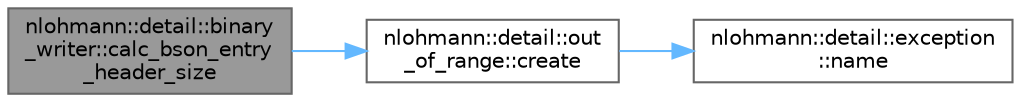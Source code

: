 digraph "nlohmann::detail::binary_writer::calc_bson_entry_header_size"
{
 // LATEX_PDF_SIZE
  bgcolor="transparent";
  edge [fontname=Helvetica,fontsize=10,labelfontname=Helvetica,labelfontsize=10];
  node [fontname=Helvetica,fontsize=10,shape=box,height=0.2,width=0.4];
  rankdir="LR";
  Node1 [label="nlohmann::detail::binary\l_writer::calc_bson_entry\l_header_size",height=0.2,width=0.4,color="gray40", fillcolor="grey60", style="filled", fontcolor="black",tooltip=" "];
  Node1 -> Node2 [color="steelblue1",style="solid"];
  Node2 [label="nlohmann::detail::out\l_of_range::create",height=0.2,width=0.4,color="grey40", fillcolor="white", style="filled",URL="$a01575.html#a3f6d82a6f967c4728a1ec735a7867073",tooltip=" "];
  Node2 -> Node3 [color="steelblue1",style="solid"];
  Node3 [label="nlohmann::detail::exception\l::name",height=0.2,width=0.4,color="grey40", fillcolor="white", style="filled",URL="$a01559.html#abf41a7e9178356314082284e6cfea278",tooltip=" "];
}
